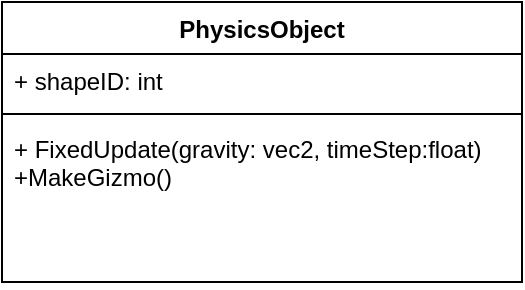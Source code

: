 <mxfile version="14.3.1" type="github">
  <diagram id="2biwBjbahT85dRKi6ixM" name="Page-1">
    <mxGraphModel dx="460" dy="784" grid="1" gridSize="10" guides="1" tooltips="1" connect="1" arrows="1" fold="1" page="1" pageScale="1" pageWidth="827" pageHeight="1169" math="0" shadow="0">
      <root>
        <mxCell id="0" />
        <mxCell id="1" parent="0" />
        <mxCell id="vZ9UbWL4CDNbCzjpSIzU-1" value="PhysicsObject" style="swimlane;fontStyle=1;align=center;verticalAlign=top;childLayout=stackLayout;horizontal=1;startSize=26;horizontalStack=0;resizeParent=1;resizeParentMax=0;resizeLast=0;collapsible=1;marginBottom=0;" parent="1" vertex="1">
          <mxGeometry x="360" y="120" width="260" height="140" as="geometry" />
        </mxCell>
        <mxCell id="vZ9UbWL4CDNbCzjpSIzU-2" value="+ shapeID: int&#xa;" style="text;strokeColor=none;fillColor=none;align=left;verticalAlign=top;spacingLeft=4;spacingRight=4;overflow=hidden;rotatable=0;points=[[0,0.5],[1,0.5]];portConstraint=eastwest;" parent="vZ9UbWL4CDNbCzjpSIzU-1" vertex="1">
          <mxGeometry y="26" width="260" height="26" as="geometry" />
        </mxCell>
        <mxCell id="vZ9UbWL4CDNbCzjpSIzU-3" value="" style="line;strokeWidth=1;fillColor=none;align=left;verticalAlign=middle;spacingTop=-1;spacingLeft=3;spacingRight=3;rotatable=0;labelPosition=right;points=[];portConstraint=eastwest;" parent="vZ9UbWL4CDNbCzjpSIzU-1" vertex="1">
          <mxGeometry y="52" width="260" height="8" as="geometry" />
        </mxCell>
        <mxCell id="vZ9UbWL4CDNbCzjpSIzU-4" value="+ FixedUpdate(gravity: vec2, timeStep:float)&#xa;+MakeGizmo()" style="text;strokeColor=none;fillColor=none;align=left;verticalAlign=top;spacingLeft=4;spacingRight=4;overflow=hidden;rotatable=0;points=[[0,0.5],[1,0.5]];portConstraint=eastwest;" parent="vZ9UbWL4CDNbCzjpSIzU-1" vertex="1">
          <mxGeometry y="60" width="260" height="80" as="geometry" />
        </mxCell>
      </root>
    </mxGraphModel>
  </diagram>
</mxfile>
